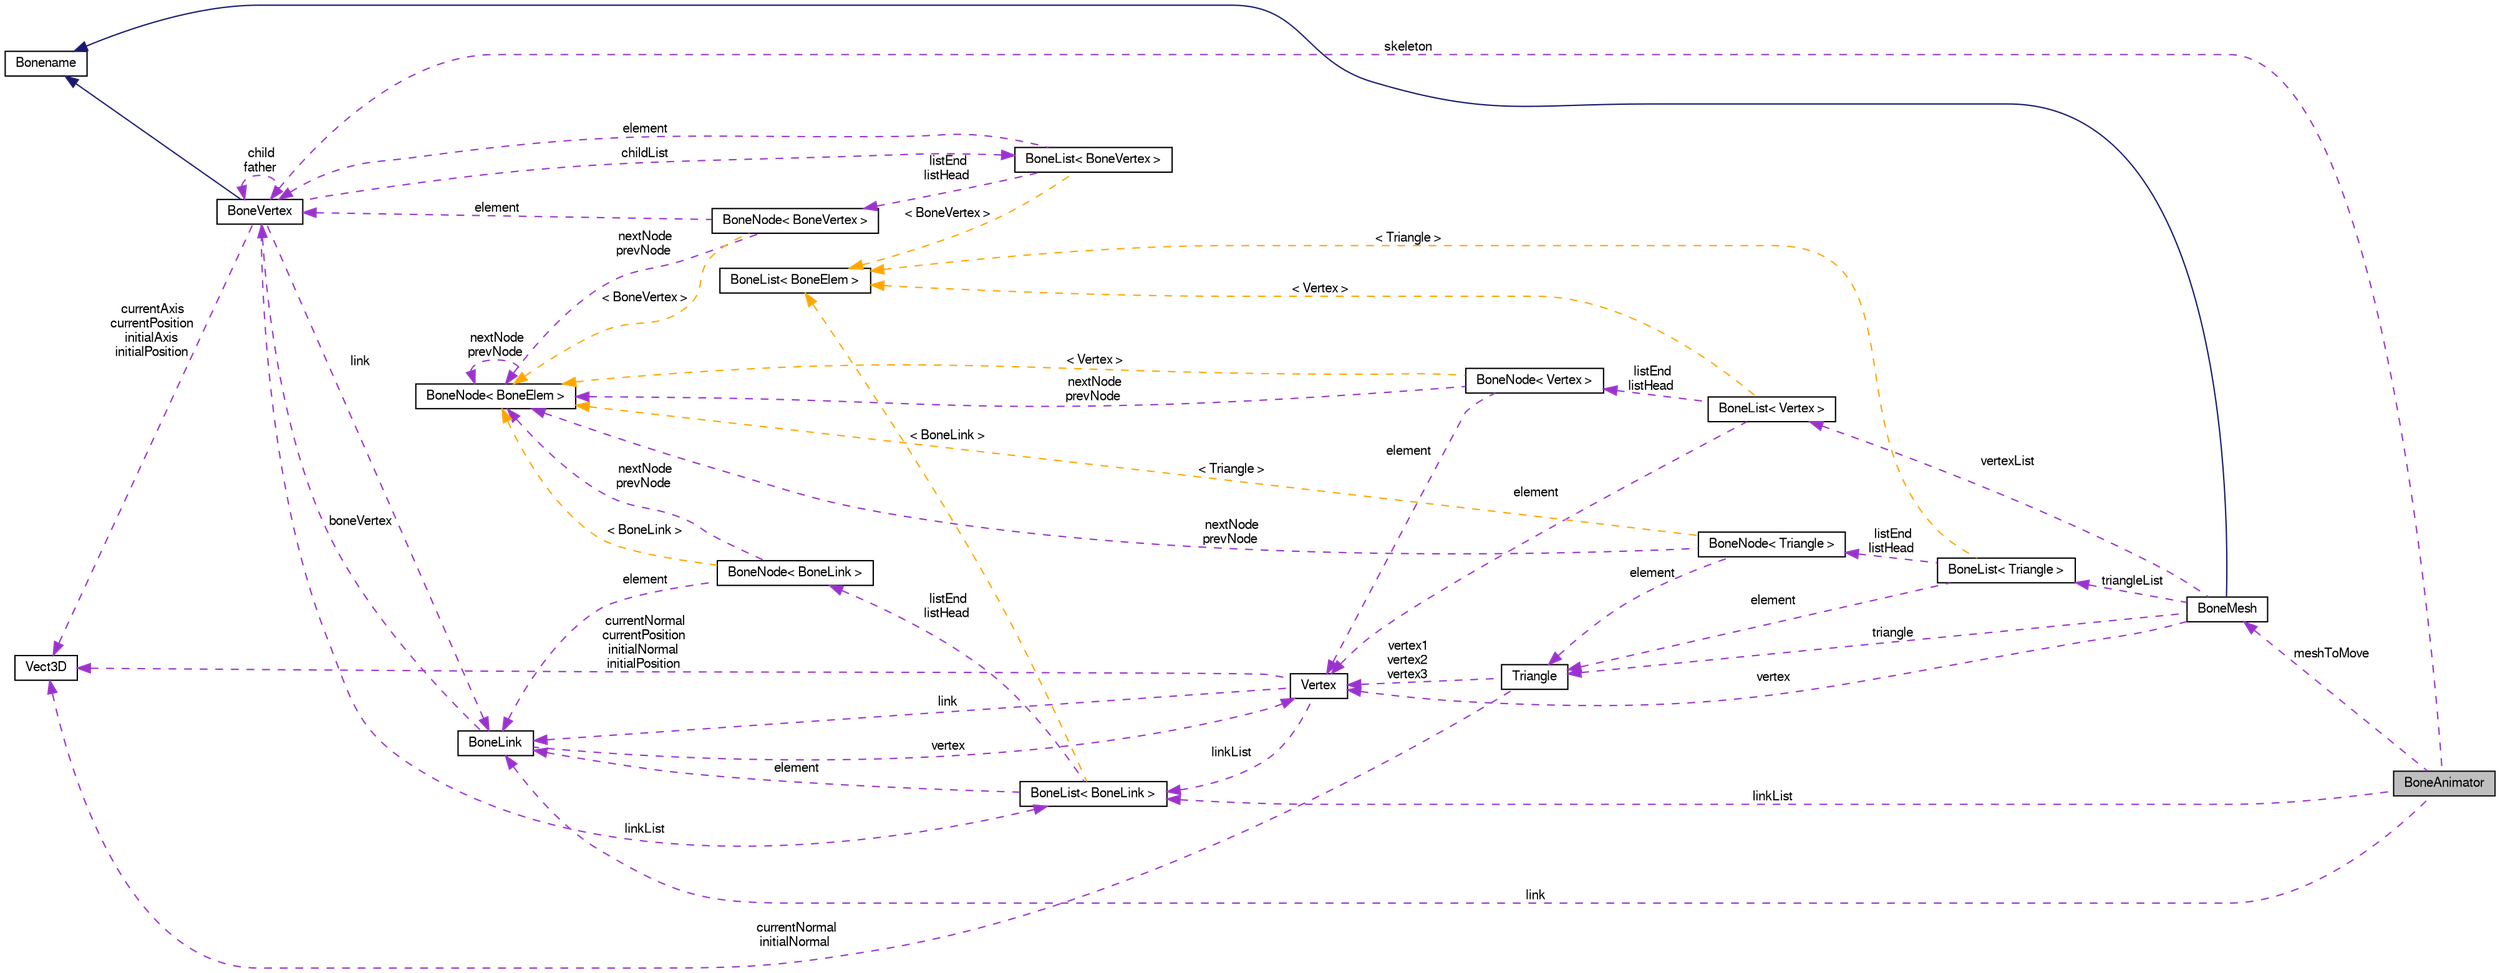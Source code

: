 digraph "BoneAnimator"
{
 // LATEX_PDF_SIZE
  bgcolor="transparent";
  edge [fontname="FreeSans",fontsize="10",labelfontname="FreeSans",labelfontsize="10"];
  node [fontname="FreeSans",fontsize="10",shape=record];
  rankdir="LR";
  Node1 [label="BoneAnimator",height=0.2,width=0.4,color="black", fillcolor="grey75", style="filled", fontcolor="black",tooltip="This is the main class that is to animate the bones and the 3d mesh correctly..."];
  Node2 -> Node1 [dir="back",color="darkorchid3",fontsize="10",style="dashed",label=" skeleton" ,fontname="FreeSans"];
  Node2 [label="BoneVertex",height=0.2,width=0.4,color="black",URL="$a02496.html",tooltip="BoneVertex class."];
  Node3 -> Node2 [dir="back",color="midnightblue",fontsize="10",style="solid",fontname="FreeSans"];
  Node3 [label="Bonename",height=0.2,width=0.4,color="black",URL="$a02488.html",tooltip="BoneName class."];
  Node2 -> Node2 [dir="back",color="darkorchid3",fontsize="10",style="dashed",label=" child\nfather" ,fontname="FreeSans"];
  Node4 -> Node2 [dir="back",color="darkorchid3",fontsize="10",style="dashed",label=" link" ,fontname="FreeSans"];
  Node4 [label="BoneLink",height=0.2,width=0.4,color="black",URL="$a02472.html",tooltip="BoneLink class."];
  Node2 -> Node4 [dir="back",color="darkorchid3",fontsize="10",style="dashed",label=" boneVertex" ,fontname="FreeSans"];
  Node5 -> Node4 [dir="back",color="darkorchid3",fontsize="10",style="dashed",label=" vertex" ,fontname="FreeSans"];
  Node5 [label="Vertex",height=0.2,width=0.4,color="black",URL="$a01712.html",tooltip="Vertex class."];
  Node4 -> Node5 [dir="back",color="darkorchid3",fontsize="10",style="dashed",label=" link" ,fontname="FreeSans"];
  Node6 -> Node5 [dir="back",color="darkorchid3",fontsize="10",style="dashed",label=" linkList" ,fontname="FreeSans"];
  Node6 [label="BoneList\< BoneLink \>",height=0.2,width=0.4,color="black",URL="$a02480.html",tooltip=" "];
  Node4 -> Node6 [dir="back",color="darkorchid3",fontsize="10",style="dashed",label=" element" ,fontname="FreeSans"];
  Node7 -> Node6 [dir="back",color="darkorchid3",fontsize="10",style="dashed",label=" listEnd\nlistHead" ,fontname="FreeSans"];
  Node7 [label="BoneNode\< BoneLink \>",height=0.2,width=0.4,color="black",URL="$a02476.html",tooltip=" "];
  Node4 -> Node7 [dir="back",color="darkorchid3",fontsize="10",style="dashed",label=" element" ,fontname="FreeSans"];
  Node8 -> Node7 [dir="back",color="darkorchid3",fontsize="10",style="dashed",label=" nextNode\nprevNode" ,fontname="FreeSans"];
  Node8 [label="BoneNode\< BoneElem \>",height=0.2,width=0.4,color="black",URL="$a02476.html",tooltip="La classe BoneNode represente un noeud de la liste chainee."];
  Node8 -> Node8 [dir="back",color="darkorchid3",fontsize="10",style="dashed",label=" nextNode\nprevNode" ,fontname="FreeSans"];
  Node8 -> Node7 [dir="back",color="orange",fontsize="10",style="dashed",label=" \< BoneLink \>" ,fontname="FreeSans"];
  Node9 -> Node6 [dir="back",color="orange",fontsize="10",style="dashed",label=" \< BoneLink \>" ,fontname="FreeSans"];
  Node9 [label="BoneList\< BoneElem \>",height=0.2,width=0.4,color="black",URL="$a02480.html",tooltip="Class BoneList: la classe liste est la classe principale de gestion de la liste chainee."];
  Node10 -> Node5 [dir="back",color="darkorchid3",fontsize="10",style="dashed",label=" currentNormal\ncurrentPosition\ninitialNormal\ninitialPosition" ,fontname="FreeSans"];
  Node10 [label="Vect3D",height=0.2,width=0.4,color="black",URL="$a02684.html",tooltip="Vect3D class."];
  Node6 -> Node2 [dir="back",color="darkorchid3",fontsize="10",style="dashed",label=" linkList" ,fontname="FreeSans"];
  Node11 -> Node2 [dir="back",color="darkorchid3",fontsize="10",style="dashed",label=" childList" ,fontname="FreeSans"];
  Node11 [label="BoneList\< BoneVertex \>",height=0.2,width=0.4,color="black",URL="$a02480.html",tooltip=" "];
  Node2 -> Node11 [dir="back",color="darkorchid3",fontsize="10",style="dashed",label=" element" ,fontname="FreeSans"];
  Node12 -> Node11 [dir="back",color="darkorchid3",fontsize="10",style="dashed",label=" listEnd\nlistHead" ,fontname="FreeSans"];
  Node12 [label="BoneNode\< BoneVertex \>",height=0.2,width=0.4,color="black",URL="$a02476.html",tooltip=" "];
  Node2 -> Node12 [dir="back",color="darkorchid3",fontsize="10",style="dashed",label=" element" ,fontname="FreeSans"];
  Node8 -> Node12 [dir="back",color="darkorchid3",fontsize="10",style="dashed",label=" nextNode\nprevNode" ,fontname="FreeSans"];
  Node8 -> Node12 [dir="back",color="orange",fontsize="10",style="dashed",label=" \< BoneVertex \>" ,fontname="FreeSans"];
  Node9 -> Node11 [dir="back",color="orange",fontsize="10",style="dashed",label=" \< BoneVertex \>" ,fontname="FreeSans"];
  Node10 -> Node2 [dir="back",color="darkorchid3",fontsize="10",style="dashed",label=" currentAxis\ncurrentPosition\ninitialAxis\ninitialPosition" ,fontname="FreeSans"];
  Node4 -> Node1 [dir="back",color="darkorchid3",fontsize="10",style="dashed",label=" link" ,fontname="FreeSans"];
  Node6 -> Node1 [dir="back",color="darkorchid3",fontsize="10",style="dashed",label=" linkList" ,fontname="FreeSans"];
  Node13 -> Node1 [dir="back",color="darkorchid3",fontsize="10",style="dashed",label=" meshToMove" ,fontname="FreeSans"];
  Node13 [label="BoneMesh",height=0.2,width=0.4,color="black",URL="$a02484.html",tooltip="BoneMesh class."];
  Node3 -> Node13 [dir="back",color="midnightblue",fontsize="10",style="solid",fontname="FreeSans"];
  Node14 -> Node13 [dir="back",color="darkorchid3",fontsize="10",style="dashed",label=" triangle" ,fontname="FreeSans"];
  Node14 [label="Triangle",height=0.2,width=0.4,color="black",URL="$a02492.html",tooltip="Triangle class."];
  Node5 -> Node14 [dir="back",color="darkorchid3",fontsize="10",style="dashed",label=" vertex1\nvertex2\nvertex3" ,fontname="FreeSans"];
  Node10 -> Node14 [dir="back",color="darkorchid3",fontsize="10",style="dashed",label=" currentNormal\ninitialNormal" ,fontname="FreeSans"];
  Node5 -> Node13 [dir="back",color="darkorchid3",fontsize="10",style="dashed",label=" vertex" ,fontname="FreeSans"];
  Node15 -> Node13 [dir="back",color="darkorchid3",fontsize="10",style="dashed",label=" vertexList" ,fontname="FreeSans"];
  Node15 [label="BoneList\< Vertex \>",height=0.2,width=0.4,color="black",URL="$a02480.html",tooltip=" "];
  Node5 -> Node15 [dir="back",color="darkorchid3",fontsize="10",style="dashed",label=" element" ,fontname="FreeSans"];
  Node16 -> Node15 [dir="back",color="darkorchid3",fontsize="10",style="dashed",label=" listEnd\nlistHead" ,fontname="FreeSans"];
  Node16 [label="BoneNode\< Vertex \>",height=0.2,width=0.4,color="black",URL="$a02476.html",tooltip=" "];
  Node5 -> Node16 [dir="back",color="darkorchid3",fontsize="10",style="dashed",label=" element" ,fontname="FreeSans"];
  Node8 -> Node16 [dir="back",color="darkorchid3",fontsize="10",style="dashed",label=" nextNode\nprevNode" ,fontname="FreeSans"];
  Node8 -> Node16 [dir="back",color="orange",fontsize="10",style="dashed",label=" \< Vertex \>" ,fontname="FreeSans"];
  Node9 -> Node15 [dir="back",color="orange",fontsize="10",style="dashed",label=" \< Vertex \>" ,fontname="FreeSans"];
  Node17 -> Node13 [dir="back",color="darkorchid3",fontsize="10",style="dashed",label=" triangleList" ,fontname="FreeSans"];
  Node17 [label="BoneList\< Triangle \>",height=0.2,width=0.4,color="black",URL="$a02480.html",tooltip=" "];
  Node18 -> Node17 [dir="back",color="darkorchid3",fontsize="10",style="dashed",label=" listEnd\nlistHead" ,fontname="FreeSans"];
  Node18 [label="BoneNode\< Triangle \>",height=0.2,width=0.4,color="black",URL="$a02476.html",tooltip=" "];
  Node14 -> Node18 [dir="back",color="darkorchid3",fontsize="10",style="dashed",label=" element" ,fontname="FreeSans"];
  Node8 -> Node18 [dir="back",color="darkorchid3",fontsize="10",style="dashed",label=" nextNode\nprevNode" ,fontname="FreeSans"];
  Node8 -> Node18 [dir="back",color="orange",fontsize="10",style="dashed",label=" \< Triangle \>" ,fontname="FreeSans"];
  Node14 -> Node17 [dir="back",color="darkorchid3",fontsize="10",style="dashed",label=" element" ,fontname="FreeSans"];
  Node9 -> Node17 [dir="back",color="orange",fontsize="10",style="dashed",label=" \< Triangle \>" ,fontname="FreeSans"];
}

